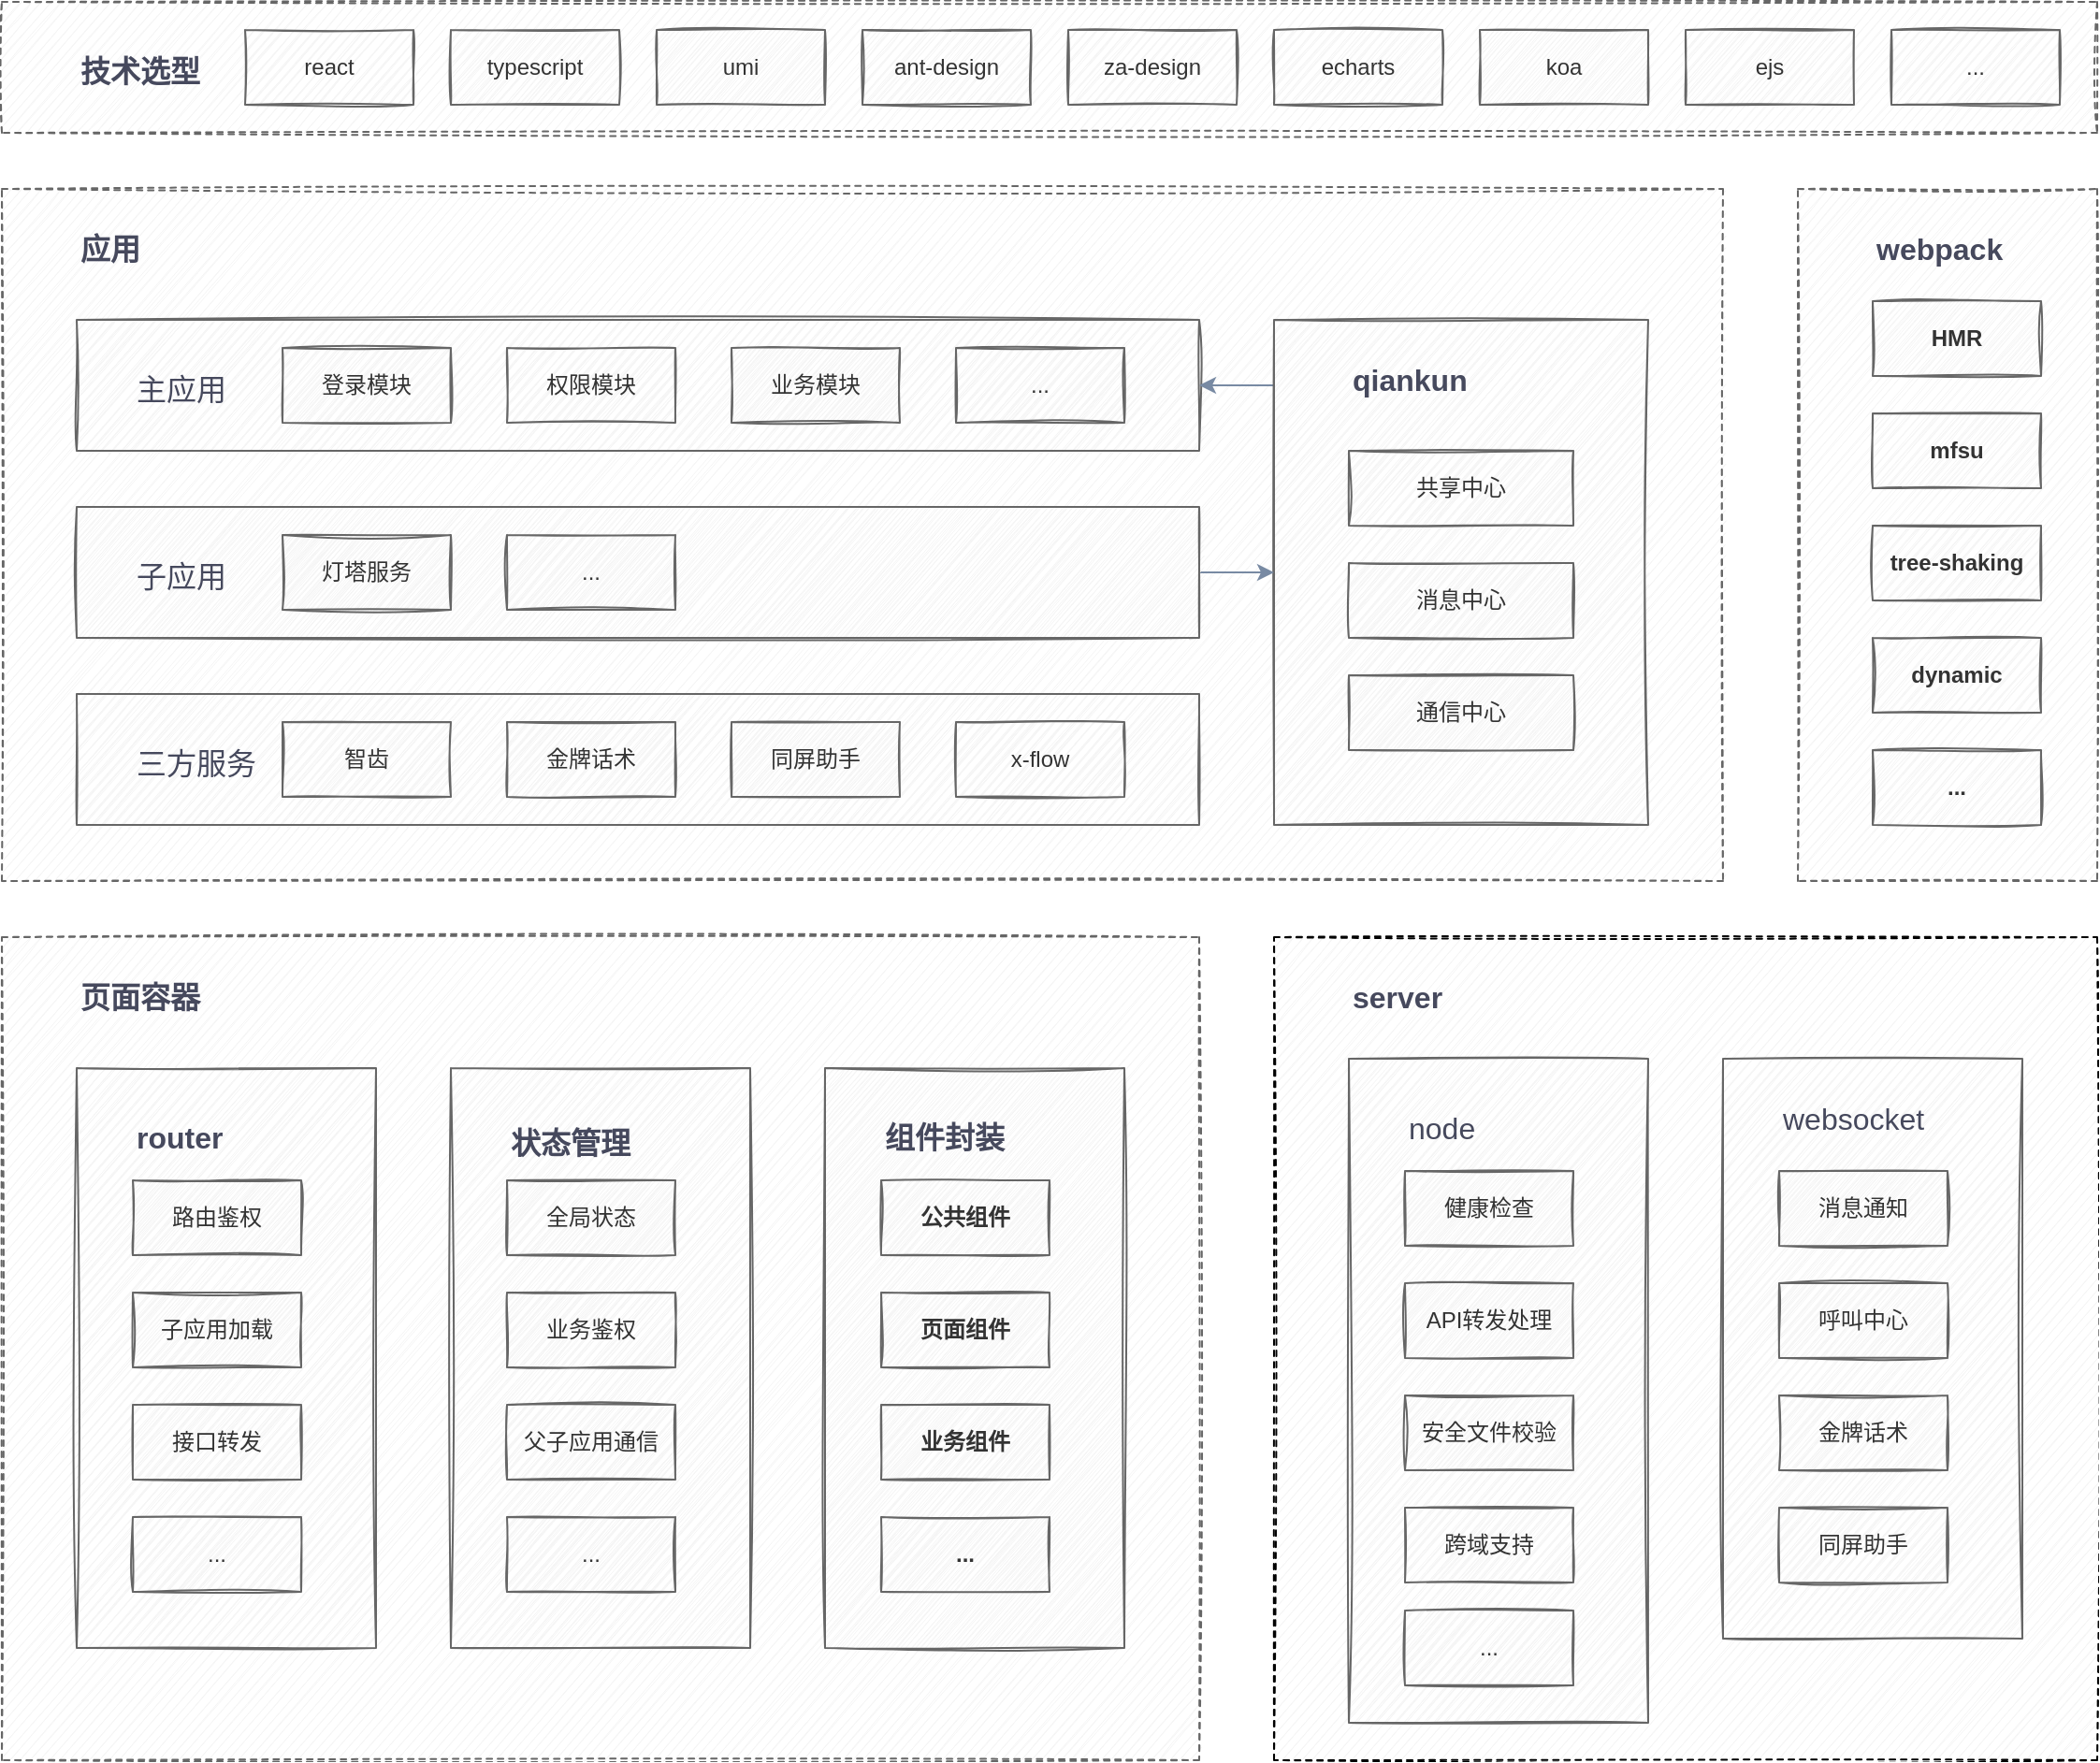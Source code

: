 <mxfile version="16.5.6" type="github">
  <diagram id="S-Ohv1NZQV-sg4bJYoe6" name="Page-1">
    <mxGraphModel dx="1527" dy="914" grid="1" gridSize="10" guides="1" tooltips="1" connect="1" arrows="1" fold="1" page="1" pageScale="1" pageWidth="1654" pageHeight="2336" math="0" shadow="0">
      <root>
        <mxCell id="0" />
        <mxCell id="1" parent="0" />
        <mxCell id="IKRgI5MwyABW7BMP_2ts-50" value="" style="rounded=0;whiteSpace=wrap;html=1;dashed=1;sketch=1;fillColor=#f5f5f5;fontColor=#333333;strokeColor=#666666;" vertex="1" parent="1">
          <mxGeometry x="80" y="200" width="920" height="370" as="geometry" />
        </mxCell>
        <mxCell id="IKRgI5MwyABW7BMP_2ts-51" value="&lt;span style=&quot;font-size: 16px&quot;&gt;应用&lt;/span&gt;" style="text;strokeColor=none;fillColor=none;html=1;fontSize=24;fontStyle=1;verticalAlign=middle;align=left;rounded=0;sketch=0;fontColor=#46495D;" vertex="1" parent="1">
          <mxGeometry x="120" y="210" width="100" height="40" as="geometry" />
        </mxCell>
        <mxCell id="IKRgI5MwyABW7BMP_2ts-52" value="" style="rounded=0;whiteSpace=wrap;html=1;sketch=1;fillColor=#f5f5f5;fontColor=#333333;strokeColor=#666666;" vertex="1" parent="1">
          <mxGeometry x="120" y="270" width="600" height="70" as="geometry" />
        </mxCell>
        <mxCell id="IKRgI5MwyABW7BMP_2ts-54" value="&lt;span style=&quot;font-weight: normal&quot;&gt;&lt;font style=&quot;font-size: 16px&quot;&gt;主应用&lt;/font&gt;&lt;/span&gt;" style="text;strokeColor=none;fillColor=none;html=1;fontSize=24;fontStyle=1;verticalAlign=middle;align=left;rounded=0;sketch=0;fontColor=#46495D;" vertex="1" parent="1">
          <mxGeometry x="150" y="285" width="70" height="40" as="geometry" />
        </mxCell>
        <mxCell id="IKRgI5MwyABW7BMP_2ts-57" value="登录模块" style="rounded=0;whiteSpace=wrap;html=1;sketch=1;fillColor=#f5f5f5;fontColor=#333333;strokeColor=#666666;" vertex="1" parent="1">
          <mxGeometry x="230" y="285" width="90" height="40" as="geometry" />
        </mxCell>
        <mxCell id="IKRgI5MwyABW7BMP_2ts-58" value="权限模块" style="rounded=0;whiteSpace=wrap;html=1;sketch=1;fillColor=#f5f5f5;fontColor=#333333;strokeColor=#666666;" vertex="1" parent="1">
          <mxGeometry x="350" y="285" width="90" height="40" as="geometry" />
        </mxCell>
        <mxCell id="IKRgI5MwyABW7BMP_2ts-129" style="edgeStyle=orthogonalEdgeStyle;curved=0;rounded=1;sketch=0;orthogonalLoop=1;jettySize=auto;html=1;fontSize=16;fontColor=#46495D;strokeColor=#788AA3;fillColor=#B2C9AB;entryX=1;entryY=0.5;entryDx=0;entryDy=0;" edge="1" parent="1" source="IKRgI5MwyABW7BMP_2ts-59" target="IKRgI5MwyABW7BMP_2ts-52">
          <mxGeometry relative="1" as="geometry">
            <Array as="points">
              <mxPoint x="750" y="305" />
              <mxPoint x="750" y="305" />
            </Array>
          </mxGeometry>
        </mxCell>
        <mxCell id="IKRgI5MwyABW7BMP_2ts-59" value="" style="rounded=0;whiteSpace=wrap;html=1;sketch=1;fillColor=#f5f5f5;fontColor=#333333;strokeColor=#666666;" vertex="1" parent="1">
          <mxGeometry x="760" y="270" width="200" height="270" as="geometry" />
        </mxCell>
        <mxCell id="IKRgI5MwyABW7BMP_2ts-60" value="&lt;font style=&quot;font-size: 16px&quot;&gt;qiankun&lt;/font&gt;" style="text;strokeColor=none;fillColor=none;html=1;fontSize=24;fontStyle=1;verticalAlign=middle;align=left;rounded=0;sketch=0;fontColor=#46495D;" vertex="1" parent="1">
          <mxGeometry x="800" y="280" width="100" height="40" as="geometry" />
        </mxCell>
        <mxCell id="IKRgI5MwyABW7BMP_2ts-61" value="共享中心" style="rounded=0;whiteSpace=wrap;html=1;sketch=1;fillColor=#f5f5f5;fontColor=#333333;strokeColor=#666666;" vertex="1" parent="1">
          <mxGeometry x="800" y="340" width="120" height="40" as="geometry" />
        </mxCell>
        <mxCell id="IKRgI5MwyABW7BMP_2ts-65" value="通信中心" style="rounded=0;whiteSpace=wrap;html=1;sketch=1;fillColor=#f5f5f5;fontColor=#333333;strokeColor=#666666;" vertex="1" parent="1">
          <mxGeometry x="800" y="460" width="120" height="40" as="geometry" />
        </mxCell>
        <mxCell id="IKRgI5MwyABW7BMP_2ts-66" value="消息中心" style="rounded=0;whiteSpace=wrap;html=1;sketch=1;fillColor=#f5f5f5;fontColor=#333333;strokeColor=#666666;" vertex="1" parent="1">
          <mxGeometry x="800" y="400" width="120" height="40" as="geometry" />
        </mxCell>
        <mxCell id="IKRgI5MwyABW7BMP_2ts-67" value="业务模块" style="rounded=0;whiteSpace=wrap;html=1;sketch=1;fillColor=#f5f5f5;fontColor=#333333;strokeColor=#666666;" vertex="1" parent="1">
          <mxGeometry x="470" y="285" width="90" height="40" as="geometry" />
        </mxCell>
        <mxCell id="IKRgI5MwyABW7BMP_2ts-127" style="edgeStyle=orthogonalEdgeStyle;curved=0;rounded=1;sketch=0;orthogonalLoop=1;jettySize=auto;html=1;entryX=0;entryY=0.5;entryDx=0;entryDy=0;fontSize=16;fontColor=#46495D;strokeColor=#788AA3;fillColor=#B2C9AB;" edge="1" parent="1" source="IKRgI5MwyABW7BMP_2ts-68" target="IKRgI5MwyABW7BMP_2ts-59">
          <mxGeometry relative="1" as="geometry" />
        </mxCell>
        <mxCell id="IKRgI5MwyABW7BMP_2ts-68" value="" style="rounded=0;whiteSpace=wrap;html=1;sketch=1;fillColor=#f5f5f5;fontColor=#333333;strokeColor=#666666;" vertex="1" parent="1">
          <mxGeometry x="120" y="370" width="600" height="70" as="geometry" />
        </mxCell>
        <mxCell id="IKRgI5MwyABW7BMP_2ts-69" value="&lt;span style=&quot;font-weight: normal&quot;&gt;&lt;font style=&quot;font-size: 16px&quot;&gt;子应用&lt;/font&gt;&lt;/span&gt;" style="text;strokeColor=none;fillColor=none;html=1;fontSize=24;fontStyle=1;verticalAlign=middle;align=left;rounded=0;sketch=0;fontColor=#46495D;" vertex="1" parent="1">
          <mxGeometry x="150" y="385" width="70" height="40" as="geometry" />
        </mxCell>
        <mxCell id="IKRgI5MwyABW7BMP_2ts-70" value="灯塔服务" style="rounded=0;whiteSpace=wrap;html=1;sketch=1;fillColor=#f5f5f5;fontColor=#333333;strokeColor=#666666;" vertex="1" parent="1">
          <mxGeometry x="230" y="385" width="90" height="40" as="geometry" />
        </mxCell>
        <mxCell id="IKRgI5MwyABW7BMP_2ts-72" value="..." style="rounded=0;whiteSpace=wrap;html=1;sketch=1;fillColor=#f5f5f5;fontColor=#333333;strokeColor=#666666;" vertex="1" parent="1">
          <mxGeometry x="350" y="385" width="90" height="40" as="geometry" />
        </mxCell>
        <mxCell id="IKRgI5MwyABW7BMP_2ts-73" value="" style="rounded=0;whiteSpace=wrap;html=1;dashed=1;sketch=1;fillColor=#f5f5f5;fontColor=#333333;strokeColor=#666666;" vertex="1" parent="1">
          <mxGeometry x="80" y="600" width="640" height="440" as="geometry" />
        </mxCell>
        <mxCell id="IKRgI5MwyABW7BMP_2ts-74" value="&lt;font style=&quot;font-size: 16px&quot;&gt;页面容器&lt;/font&gt;" style="text;strokeColor=none;fillColor=none;html=1;fontSize=24;fontStyle=1;verticalAlign=middle;align=left;rounded=0;sketch=0;fontColor=#46495D;" vertex="1" parent="1">
          <mxGeometry x="120" y="610" width="100" height="40" as="geometry" />
        </mxCell>
        <mxCell id="IKRgI5MwyABW7BMP_2ts-75" value="" style="rounded=0;whiteSpace=wrap;html=1;sketch=1;fillColor=#f5f5f5;fontColor=#333333;strokeColor=#666666;fontStyle=1" vertex="1" parent="1">
          <mxGeometry x="520" y="670" width="160" height="310" as="geometry" />
        </mxCell>
        <mxCell id="IKRgI5MwyABW7BMP_2ts-76" value="&lt;span style=&quot;font-size: 16px&quot;&gt;组件封装&lt;/span&gt;" style="text;strokeColor=none;fillColor=none;html=1;fontSize=24;fontStyle=1;verticalAlign=middle;align=left;rounded=0;sketch=0;fontColor=#46495D;" vertex="1" parent="1">
          <mxGeometry x="550" y="685" width="70" height="40" as="geometry" />
        </mxCell>
        <mxCell id="IKRgI5MwyABW7BMP_2ts-77" value="公共组件" style="rounded=0;whiteSpace=wrap;html=1;sketch=1;fillColor=#f5f5f5;fontColor=#333333;strokeColor=#666666;fontStyle=1" vertex="1" parent="1">
          <mxGeometry x="550" y="730" width="90" height="40" as="geometry" />
        </mxCell>
        <mxCell id="IKRgI5MwyABW7BMP_2ts-78" value="页面组件" style="rounded=0;whiteSpace=wrap;html=1;sketch=1;fillColor=#f5f5f5;fontColor=#333333;strokeColor=#666666;fontStyle=1" vertex="1" parent="1">
          <mxGeometry x="550" y="790" width="90" height="40" as="geometry" />
        </mxCell>
        <mxCell id="IKRgI5MwyABW7BMP_2ts-79" value="业务组件" style="rounded=0;whiteSpace=wrap;html=1;sketch=1;fillColor=#f5f5f5;fontColor=#333333;strokeColor=#666666;fontStyle=1" vertex="1" parent="1">
          <mxGeometry x="550" y="850" width="90" height="40" as="geometry" />
        </mxCell>
        <mxCell id="IKRgI5MwyABW7BMP_2ts-96" value="..." style="rounded=0;whiteSpace=wrap;html=1;sketch=1;fillColor=#f5f5f5;fontColor=#333333;strokeColor=#666666;" vertex="1" parent="1">
          <mxGeometry x="590" y="285" width="90" height="40" as="geometry" />
        </mxCell>
        <mxCell id="IKRgI5MwyABW7BMP_2ts-103" value="..." style="rounded=0;whiteSpace=wrap;html=1;sketch=1;fillColor=#f5f5f5;fontColor=#333333;strokeColor=#666666;fontStyle=1" vertex="1" parent="1">
          <mxGeometry x="550" y="910" width="90" height="40" as="geometry" />
        </mxCell>
        <mxCell id="IKRgI5MwyABW7BMP_2ts-104" value="" style="rounded=0;whiteSpace=wrap;html=1;sketch=1;fillColor=#f5f5f5;fontColor=#333333;strokeColor=#666666;" vertex="1" parent="1">
          <mxGeometry x="120" y="670" width="160" height="310" as="geometry" />
        </mxCell>
        <mxCell id="IKRgI5MwyABW7BMP_2ts-105" value="&lt;font style=&quot;font-size: 16px&quot;&gt;router&lt;/font&gt;" style="text;strokeColor=none;fillColor=none;html=1;fontSize=24;fontStyle=1;verticalAlign=middle;align=left;rounded=0;sketch=0;fontColor=#46495D;" vertex="1" parent="1">
          <mxGeometry x="150" y="685" width="70" height="40" as="geometry" />
        </mxCell>
        <mxCell id="IKRgI5MwyABW7BMP_2ts-106" value="路由鉴权" style="rounded=0;whiteSpace=wrap;html=1;sketch=1;fillColor=#f5f5f5;fontColor=#333333;strokeColor=#666666;" vertex="1" parent="1">
          <mxGeometry x="150" y="730" width="90" height="40" as="geometry" />
        </mxCell>
        <mxCell id="IKRgI5MwyABW7BMP_2ts-107" value="子应用加载" style="rounded=0;whiteSpace=wrap;html=1;sketch=1;fillColor=#f5f5f5;fontColor=#333333;strokeColor=#666666;" vertex="1" parent="1">
          <mxGeometry x="150" y="790" width="90" height="40" as="geometry" />
        </mxCell>
        <mxCell id="IKRgI5MwyABW7BMP_2ts-108" value="接口转发" style="rounded=0;whiteSpace=wrap;html=1;sketch=1;fillColor=#f5f5f5;fontColor=#333333;strokeColor=#666666;" vertex="1" parent="1">
          <mxGeometry x="150" y="850" width="90" height="40" as="geometry" />
        </mxCell>
        <mxCell id="IKRgI5MwyABW7BMP_2ts-109" value="..." style="rounded=0;whiteSpace=wrap;html=1;sketch=1;fillColor=#f5f5f5;fontColor=#333333;strokeColor=#666666;" vertex="1" parent="1">
          <mxGeometry x="150" y="910" width="90" height="40" as="geometry" />
        </mxCell>
        <mxCell id="IKRgI5MwyABW7BMP_2ts-110" value="" style="rounded=0;whiteSpace=wrap;html=1;sketch=1;fillColor=#f5f5f5;fontColor=#333333;strokeColor=#666666;" vertex="1" parent="1">
          <mxGeometry x="320" y="670" width="160" height="310" as="geometry" />
        </mxCell>
        <mxCell id="IKRgI5MwyABW7BMP_2ts-111" value="&lt;font style=&quot;font-size: 16px&quot;&gt;状态管理&lt;/font&gt;" style="text;strokeColor=none;fillColor=none;html=1;fontSize=24;fontStyle=1;verticalAlign=middle;align=left;rounded=0;sketch=0;fontColor=#46495D;" vertex="1" parent="1">
          <mxGeometry x="350" y="685" width="78.75" height="45" as="geometry" />
        </mxCell>
        <mxCell id="IKRgI5MwyABW7BMP_2ts-112" value="全局状态" style="rounded=0;whiteSpace=wrap;html=1;sketch=1;fillColor=#f5f5f5;fontColor=#333333;strokeColor=#666666;" vertex="1" parent="1">
          <mxGeometry x="350" y="730" width="90" height="40" as="geometry" />
        </mxCell>
        <mxCell id="IKRgI5MwyABW7BMP_2ts-113" value="业务鉴权" style="rounded=0;whiteSpace=wrap;html=1;sketch=1;fillColor=#f5f5f5;fontColor=#333333;strokeColor=#666666;" vertex="1" parent="1">
          <mxGeometry x="350" y="790" width="90" height="40" as="geometry" />
        </mxCell>
        <mxCell id="IKRgI5MwyABW7BMP_2ts-114" value="父子应用通信" style="rounded=0;whiteSpace=wrap;html=1;sketch=1;fillColor=#f5f5f5;fontColor=#333333;strokeColor=#666666;" vertex="1" parent="1">
          <mxGeometry x="350" y="850" width="90" height="40" as="geometry" />
        </mxCell>
        <mxCell id="IKRgI5MwyABW7BMP_2ts-115" value="..." style="rounded=0;whiteSpace=wrap;html=1;sketch=1;fillColor=#f5f5f5;fontColor=#333333;strokeColor=#666666;" vertex="1" parent="1">
          <mxGeometry x="350" y="910" width="90" height="40" as="geometry" />
        </mxCell>
        <mxCell id="IKRgI5MwyABW7BMP_2ts-121" value="" style="rounded=0;whiteSpace=wrap;html=1;sketch=1;fillColor=#f5f5f5;fontColor=#333333;strokeColor=#666666;" vertex="1" parent="1">
          <mxGeometry x="120" y="470" width="600" height="70" as="geometry" />
        </mxCell>
        <mxCell id="IKRgI5MwyABW7BMP_2ts-122" value="&lt;span style=&quot;font-weight: normal&quot;&gt;&lt;font style=&quot;font-size: 16px&quot;&gt;三方服务&lt;/font&gt;&lt;/span&gt;" style="text;strokeColor=none;fillColor=none;html=1;fontSize=24;fontStyle=1;verticalAlign=middle;align=left;rounded=0;sketch=0;fontColor=#46495D;" vertex="1" parent="1">
          <mxGeometry x="150" y="485" width="70" height="40" as="geometry" />
        </mxCell>
        <mxCell id="IKRgI5MwyABW7BMP_2ts-123" value="智齿" style="rounded=0;whiteSpace=wrap;html=1;sketch=1;fillColor=#f5f5f5;fontColor=#333333;strokeColor=#666666;" vertex="1" parent="1">
          <mxGeometry x="230" y="485" width="90" height="40" as="geometry" />
        </mxCell>
        <mxCell id="IKRgI5MwyABW7BMP_2ts-124" value="金牌话术" style="rounded=0;whiteSpace=wrap;html=1;sketch=1;fillColor=#f5f5f5;fontColor=#333333;strokeColor=#666666;" vertex="1" parent="1">
          <mxGeometry x="350" y="485" width="90" height="40" as="geometry" />
        </mxCell>
        <mxCell id="IKRgI5MwyABW7BMP_2ts-125" value="同屏助手" style="rounded=0;whiteSpace=wrap;html=1;sketch=1;fillColor=#f5f5f5;fontColor=#333333;strokeColor=#666666;" vertex="1" parent="1">
          <mxGeometry x="470" y="485" width="90" height="40" as="geometry" />
        </mxCell>
        <mxCell id="IKRgI5MwyABW7BMP_2ts-126" value="x-flow" style="rounded=0;whiteSpace=wrap;html=1;sketch=1;fillColor=#f5f5f5;fontColor=#333333;strokeColor=#666666;" vertex="1" parent="1">
          <mxGeometry x="590" y="485" width="90" height="40" as="geometry" />
        </mxCell>
        <mxCell id="IKRgI5MwyABW7BMP_2ts-130" value="" style="rounded=0;whiteSpace=wrap;html=1;dashed=1;sketch=1;fillColor=#f5f5f5;fontColor=#333333;strokeColor=default;" vertex="1" parent="1">
          <mxGeometry x="760" y="600" width="440" height="440" as="geometry" />
        </mxCell>
        <mxCell id="IKRgI5MwyABW7BMP_2ts-131" value="&lt;span style=&quot;font-size: 16px&quot;&gt;server&lt;/span&gt;" style="text;strokeColor=none;fillColor=none;html=1;fontSize=24;fontStyle=1;verticalAlign=middle;align=left;rounded=0;sketch=0;fontColor=#46495D;" vertex="1" parent="1">
          <mxGeometry x="800" y="610" width="100" height="40" as="geometry" />
        </mxCell>
        <mxCell id="IKRgI5MwyABW7BMP_2ts-132" value="" style="rounded=0;whiteSpace=wrap;html=1;sketch=1;fillColor=#f5f5f5;fontColor=#333333;strokeColor=#666666;" vertex="1" parent="1">
          <mxGeometry x="800" y="665" width="160" height="355" as="geometry" />
        </mxCell>
        <mxCell id="IKRgI5MwyABW7BMP_2ts-133" value="&lt;span style=&quot;font-size: 16px ; font-weight: 400&quot;&gt;node&lt;/span&gt;" style="text;strokeColor=none;fillColor=none;html=1;fontSize=24;fontStyle=1;verticalAlign=middle;align=left;rounded=0;sketch=0;fontColor=#46495D;" vertex="1" parent="1">
          <mxGeometry x="830" y="680" width="70" height="40" as="geometry" />
        </mxCell>
        <mxCell id="IKRgI5MwyABW7BMP_2ts-134" value="健康检查" style="rounded=0;whiteSpace=wrap;html=1;sketch=1;fillColor=#f5f5f5;fontColor=#333333;strokeColor=#666666;" vertex="1" parent="1">
          <mxGeometry x="830" y="725" width="90" height="40" as="geometry" />
        </mxCell>
        <mxCell id="IKRgI5MwyABW7BMP_2ts-135" value="API转发处理" style="rounded=0;whiteSpace=wrap;html=1;sketch=1;fillColor=#f5f5f5;fontColor=#333333;strokeColor=#666666;" vertex="1" parent="1">
          <mxGeometry x="830" y="785" width="90" height="40" as="geometry" />
        </mxCell>
        <mxCell id="IKRgI5MwyABW7BMP_2ts-136" value="安全文件校验" style="rounded=0;whiteSpace=wrap;html=1;sketch=1;fillColor=#f5f5f5;fontColor=#333333;strokeColor=#666666;" vertex="1" parent="1">
          <mxGeometry x="830" y="845" width="90" height="40" as="geometry" />
        </mxCell>
        <mxCell id="IKRgI5MwyABW7BMP_2ts-137" value="跨域支持" style="rounded=0;whiteSpace=wrap;html=1;sketch=1;fillColor=#f5f5f5;fontColor=#333333;strokeColor=#666666;" vertex="1" parent="1">
          <mxGeometry x="830" y="905" width="90" height="40" as="geometry" />
        </mxCell>
        <mxCell id="IKRgI5MwyABW7BMP_2ts-138" value="" style="rounded=0;whiteSpace=wrap;html=1;sketch=1;fillColor=#f5f5f5;fontColor=#333333;strokeColor=#666666;" vertex="1" parent="1">
          <mxGeometry x="1000" y="665" width="160" height="310" as="geometry" />
        </mxCell>
        <mxCell id="IKRgI5MwyABW7BMP_2ts-139" value="&lt;span style=&quot;font-size: 16px ; font-weight: 400&quot;&gt;websocket&lt;/span&gt;" style="text;strokeColor=none;fillColor=none;html=1;fontSize=24;fontStyle=1;verticalAlign=middle;align=left;rounded=0;sketch=0;fontColor=#46495D;" vertex="1" parent="1">
          <mxGeometry x="1030" y="675" width="70" height="40" as="geometry" />
        </mxCell>
        <mxCell id="IKRgI5MwyABW7BMP_2ts-140" value="消息通知" style="rounded=0;whiteSpace=wrap;html=1;sketch=1;fillColor=#f5f5f5;fontColor=#333333;strokeColor=#666666;" vertex="1" parent="1">
          <mxGeometry x="1030" y="725" width="90" height="40" as="geometry" />
        </mxCell>
        <mxCell id="IKRgI5MwyABW7BMP_2ts-141" value="呼叫中心" style="rounded=0;whiteSpace=wrap;html=1;sketch=1;fillColor=#f5f5f5;fontColor=#333333;strokeColor=#666666;" vertex="1" parent="1">
          <mxGeometry x="1030" y="785" width="90" height="40" as="geometry" />
        </mxCell>
        <mxCell id="IKRgI5MwyABW7BMP_2ts-142" value="金牌话术" style="rounded=0;whiteSpace=wrap;html=1;sketch=1;fillColor=#f5f5f5;fontColor=#333333;strokeColor=#666666;" vertex="1" parent="1">
          <mxGeometry x="1030" y="845" width="90" height="40" as="geometry" />
        </mxCell>
        <mxCell id="IKRgI5MwyABW7BMP_2ts-143" value="同屏助手" style="rounded=0;whiteSpace=wrap;html=1;sketch=1;fillColor=#f5f5f5;fontColor=#333333;strokeColor=#666666;" vertex="1" parent="1">
          <mxGeometry x="1030" y="905" width="90" height="40" as="geometry" />
        </mxCell>
        <mxCell id="IKRgI5MwyABW7BMP_2ts-144" value="..." style="rounded=0;whiteSpace=wrap;html=1;sketch=1;fillColor=#f5f5f5;fontColor=#333333;strokeColor=#666666;" vertex="1" parent="1">
          <mxGeometry x="830" y="960" width="90" height="40" as="geometry" />
        </mxCell>
        <mxCell id="IKRgI5MwyABW7BMP_2ts-161" value="" style="rounded=0;whiteSpace=wrap;html=1;sketch=1;fillColor=#f5f5f5;fontColor=#333333;strokeColor=#666666;dashed=1;" vertex="1" parent="1">
          <mxGeometry x="80" y="100" width="1120" height="70" as="geometry" />
        </mxCell>
        <mxCell id="IKRgI5MwyABW7BMP_2ts-162" value="&lt;font style=&quot;font-size: 16px&quot;&gt;技术选型&lt;/font&gt;" style="text;strokeColor=none;fillColor=none;html=1;fontSize=24;fontStyle=1;verticalAlign=middle;align=left;rounded=0;sketch=0;fontColor=#46495D;" vertex="1" parent="1">
          <mxGeometry x="120" y="115" width="70" height="40" as="geometry" />
        </mxCell>
        <mxCell id="IKRgI5MwyABW7BMP_2ts-163" value="react" style="rounded=0;whiteSpace=wrap;html=1;sketch=1;fillColor=#f5f5f5;fontColor=#333333;strokeColor=#666666;" vertex="1" parent="1">
          <mxGeometry x="210" y="115" width="90" height="40" as="geometry" />
        </mxCell>
        <mxCell id="IKRgI5MwyABW7BMP_2ts-164" value="typescript" style="rounded=0;whiteSpace=wrap;html=1;sketch=1;fillColor=#f5f5f5;fontColor=#333333;strokeColor=#666666;" vertex="1" parent="1">
          <mxGeometry x="320" y="115" width="90" height="40" as="geometry" />
        </mxCell>
        <mxCell id="IKRgI5MwyABW7BMP_2ts-165" value="umi" style="rounded=0;whiteSpace=wrap;html=1;sketch=1;fillColor=#f5f5f5;fontColor=#333333;strokeColor=#666666;" vertex="1" parent="1">
          <mxGeometry x="430" y="115" width="90" height="40" as="geometry" />
        </mxCell>
        <mxCell id="IKRgI5MwyABW7BMP_2ts-166" value="ant-design" style="rounded=0;whiteSpace=wrap;html=1;sketch=1;fillColor=#f5f5f5;fontColor=#333333;strokeColor=#666666;" vertex="1" parent="1">
          <mxGeometry x="540" y="115" width="90" height="40" as="geometry" />
        </mxCell>
        <mxCell id="IKRgI5MwyABW7BMP_2ts-167" value="koa" style="rounded=0;whiteSpace=wrap;html=1;sketch=1;fillColor=#f5f5f5;fontColor=#333333;strokeColor=#666666;" vertex="1" parent="1">
          <mxGeometry x="870" y="115" width="90" height="40" as="geometry" />
        </mxCell>
        <mxCell id="IKRgI5MwyABW7BMP_2ts-168" value="ejs" style="rounded=0;whiteSpace=wrap;html=1;sketch=1;fillColor=#f5f5f5;fontColor=#333333;strokeColor=#666666;" vertex="1" parent="1">
          <mxGeometry x="980" y="115" width="90" height="40" as="geometry" />
        </mxCell>
        <mxCell id="IKRgI5MwyABW7BMP_2ts-169" value="" style="rounded=0;whiteSpace=wrap;html=1;dashed=1;sketch=1;fillColor=#f5f5f5;fontColor=#333333;strokeColor=#666666;" vertex="1" parent="1">
          <mxGeometry x="1040" y="200" width="160" height="370" as="geometry" />
        </mxCell>
        <mxCell id="IKRgI5MwyABW7BMP_2ts-170" value="&lt;span style=&quot;font-size: 16px&quot;&gt;webpack&lt;/span&gt;" style="text;strokeColor=none;fillColor=none;html=1;fontSize=24;fontStyle=1;verticalAlign=middle;align=left;rounded=0;sketch=0;fontColor=#46495D;" vertex="1" parent="1">
          <mxGeometry x="1080" y="210" width="100" height="40" as="geometry" />
        </mxCell>
        <mxCell id="IKRgI5MwyABW7BMP_2ts-171" value="HMR" style="rounded=0;whiteSpace=wrap;html=1;sketch=1;fillColor=#f5f5f5;fontColor=#333333;strokeColor=#666666;fontStyle=1" vertex="1" parent="1">
          <mxGeometry x="1080" y="260" width="90" height="40" as="geometry" />
        </mxCell>
        <mxCell id="IKRgI5MwyABW7BMP_2ts-174" value="echarts" style="rounded=0;whiteSpace=wrap;html=1;sketch=1;fillColor=#f5f5f5;fontColor=#333333;strokeColor=#666666;" vertex="1" parent="1">
          <mxGeometry x="760" y="115" width="90" height="40" as="geometry" />
        </mxCell>
        <mxCell id="IKRgI5MwyABW7BMP_2ts-175" value="za-design" style="rounded=0;whiteSpace=wrap;html=1;sketch=1;fillColor=#f5f5f5;fontColor=#333333;strokeColor=#666666;" vertex="1" parent="1">
          <mxGeometry x="650" y="115" width="90" height="40" as="geometry" />
        </mxCell>
        <mxCell id="IKRgI5MwyABW7BMP_2ts-176" value="mfsu" style="rounded=0;whiteSpace=wrap;html=1;sketch=1;fillColor=#f5f5f5;fontColor=#333333;strokeColor=#666666;fontStyle=1" vertex="1" parent="1">
          <mxGeometry x="1080" y="320" width="90" height="40" as="geometry" />
        </mxCell>
        <mxCell id="IKRgI5MwyABW7BMP_2ts-178" value="tree-shaking" style="rounded=0;whiteSpace=wrap;html=1;sketch=1;fillColor=#f5f5f5;fontColor=#333333;strokeColor=#666666;fontStyle=1" vertex="1" parent="1">
          <mxGeometry x="1080" y="380" width="90" height="40" as="geometry" />
        </mxCell>
        <mxCell id="IKRgI5MwyABW7BMP_2ts-179" value="dynamic" style="rounded=0;whiteSpace=wrap;html=1;sketch=1;fillColor=#f5f5f5;fontColor=#333333;strokeColor=#666666;fontStyle=1" vertex="1" parent="1">
          <mxGeometry x="1080" y="440" width="90" height="40" as="geometry" />
        </mxCell>
        <mxCell id="IKRgI5MwyABW7BMP_2ts-180" value="..." style="rounded=0;whiteSpace=wrap;html=1;sketch=1;fillColor=#f5f5f5;fontColor=#333333;strokeColor=#666666;fontStyle=1" vertex="1" parent="1">
          <mxGeometry x="1080" y="500" width="90" height="40" as="geometry" />
        </mxCell>
        <mxCell id="IKRgI5MwyABW7BMP_2ts-181" value="..." style="rounded=0;whiteSpace=wrap;html=1;sketch=1;fillColor=#f5f5f5;fontColor=#333333;strokeColor=#666666;" vertex="1" parent="1">
          <mxGeometry x="1090" y="115" width="90" height="40" as="geometry" />
        </mxCell>
      </root>
    </mxGraphModel>
  </diagram>
</mxfile>
